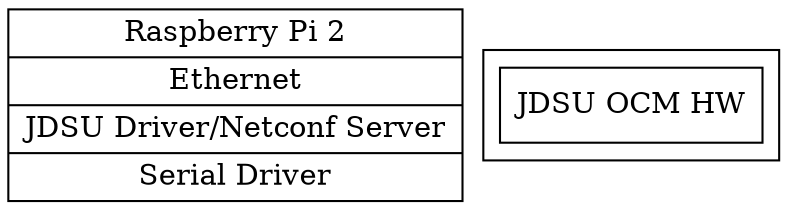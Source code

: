 graph structs {
  subgraph "OCM" {
    node[shape=record];
    subgraph "Raspberry Pi" {
      node[shape=record];
      struct2 [label="{Raspberry Pi 2|Ethernet|JDSU Driver/Netconf Server|Serial Driver}"];
      subgraph "cluster 2" {
        struct3 [label="JDSU OCM HW"];
      }
    }
  }
}
